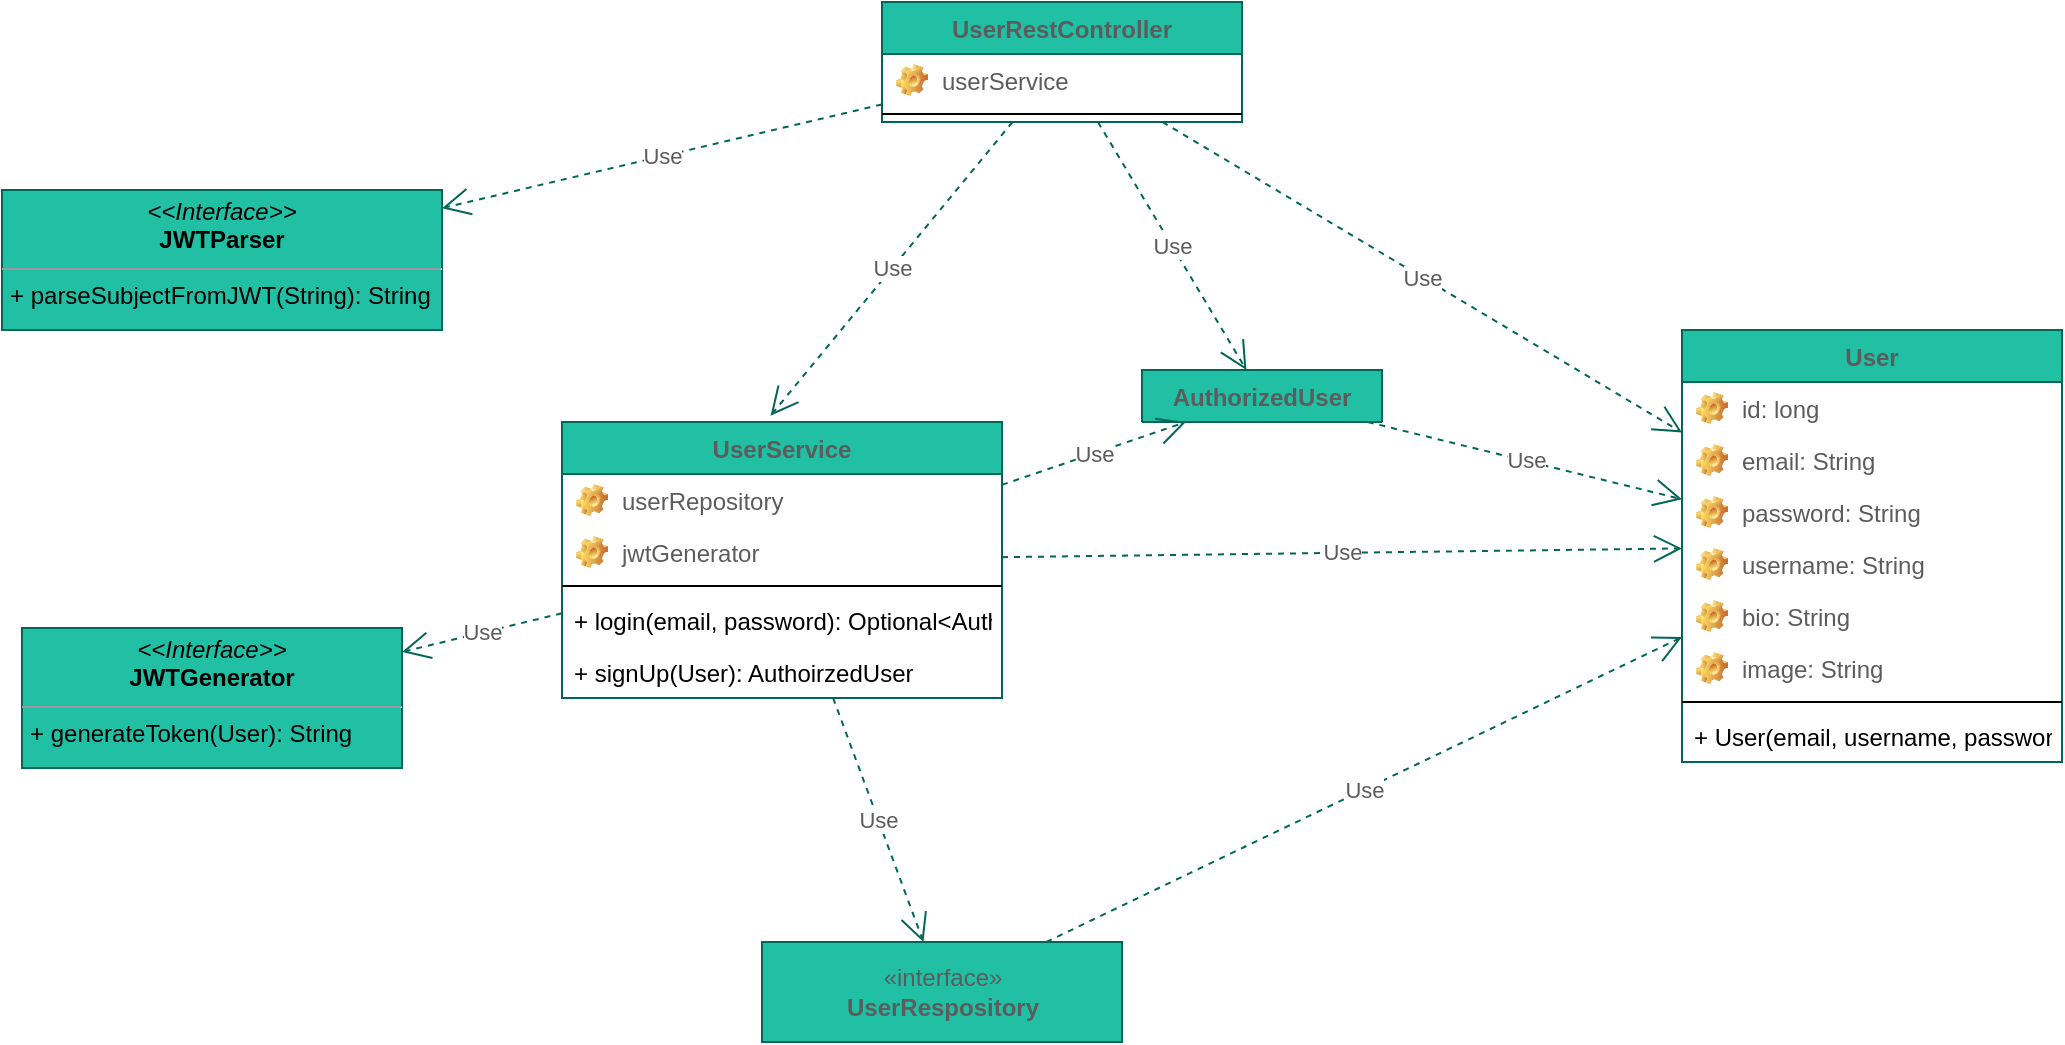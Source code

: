 <mxfile version="14.5.1" type="device" pages="3"><diagram id="SA8dh1TOzllxCqaTYeV_" name="User"><mxGraphModel dx="2066" dy="1212" grid="1" gridSize="10" guides="1" tooltips="1" connect="1" arrows="1" fold="1" page="1" pageScale="1" pageWidth="1169" pageHeight="827" math="0" shadow="0"><root><mxCell id="0"/><mxCell id="1" parent="0"/><mxCell id="RSjUL8bLjg-X62axZpnd-1" value="User" style="swimlane;fontStyle=1;align=center;verticalAlign=top;childLayout=stackLayout;horizontal=1;startSize=26;horizontalStack=0;resizeParent=1;resizeParentMax=0;resizeLast=0;collapsible=1;marginBottom=0;rounded=0;sketch=0;strokeColor=#006658;fillColor=#21C0A5;fontColor=#5C5C5C;" parent="1" vertex="1"><mxGeometry x="910" y="374" width="190" height="216" as="geometry"><mxRectangle x="85" y="520" width="60" height="26" as="alternateBounds"/></mxGeometry></mxCell><mxCell id="RSjUL8bLjg-X62axZpnd-9" value="id: long" style="label;fontStyle=0;strokeColor=none;fillColor=none;align=left;verticalAlign=top;overflow=hidden;spacingLeft=28;spacingRight=4;rotatable=0;points=[[0,0.5],[1,0.5]];portConstraint=eastwest;imageWidth=16;imageHeight=16;image=img/clipart/Gear_128x128.png;rounded=0;sketch=0;fontColor=#5C5C5C;" parent="RSjUL8bLjg-X62axZpnd-1" vertex="1"><mxGeometry y="26" width="190" height="26" as="geometry"/></mxCell><mxCell id="RSjUL8bLjg-X62axZpnd-11" value="email: String" style="label;fontStyle=0;strokeColor=none;fillColor=none;align=left;verticalAlign=top;overflow=hidden;spacingLeft=28;spacingRight=4;rotatable=0;points=[[0,0.5],[1,0.5]];portConstraint=eastwest;imageWidth=16;imageHeight=16;image=img/clipart/Gear_128x128.png;rounded=0;sketch=0;fontColor=#5C5C5C;" parent="RSjUL8bLjg-X62axZpnd-1" vertex="1"><mxGeometry y="52" width="190" height="26" as="geometry"/></mxCell><mxCell id="RSjUL8bLjg-X62axZpnd-16" value="password: String" style="label;fontStyle=0;strokeColor=none;fillColor=none;align=left;verticalAlign=top;overflow=hidden;spacingLeft=28;spacingRight=4;rotatable=0;points=[[0,0.5],[1,0.5]];portConstraint=eastwest;imageWidth=16;imageHeight=16;image=img/clipart/Gear_128x128.png;rounded=0;sketch=0;fontColor=#5C5C5C;" parent="RSjUL8bLjg-X62axZpnd-1" vertex="1"><mxGeometry y="78" width="190" height="26" as="geometry"/></mxCell><mxCell id="RSjUL8bLjg-X62axZpnd-15" value="username: String" style="label;fontStyle=0;strokeColor=none;fillColor=none;align=left;verticalAlign=top;overflow=hidden;spacingLeft=28;spacingRight=4;rotatable=0;points=[[0,0.5],[1,0.5]];portConstraint=eastwest;imageWidth=16;imageHeight=16;image=img/clipart/Gear_128x128.png;rounded=0;sketch=0;fontColor=#5C5C5C;" parent="RSjUL8bLjg-X62axZpnd-1" vertex="1"><mxGeometry y="104" width="190" height="26" as="geometry"/></mxCell><mxCell id="RSjUL8bLjg-X62axZpnd-14" value="bio: String" style="label;fontStyle=0;strokeColor=none;fillColor=none;align=left;verticalAlign=top;overflow=hidden;spacingLeft=28;spacingRight=4;rotatable=0;points=[[0,0.5],[1,0.5]];portConstraint=eastwest;imageWidth=16;imageHeight=16;image=img/clipart/Gear_128x128.png;rounded=0;sketch=0;fontColor=#5C5C5C;" parent="RSjUL8bLjg-X62axZpnd-1" vertex="1"><mxGeometry y="130" width="190" height="26" as="geometry"/></mxCell><mxCell id="RSjUL8bLjg-X62axZpnd-13" value="image: String" style="label;fontStyle=0;strokeColor=none;fillColor=none;align=left;verticalAlign=top;overflow=hidden;spacingLeft=28;spacingRight=4;rotatable=0;points=[[0,0.5],[1,0.5]];portConstraint=eastwest;imageWidth=16;imageHeight=16;image=img/clipart/Gear_128x128.png;rounded=0;sketch=0;fontColor=#5C5C5C;" parent="RSjUL8bLjg-X62axZpnd-1" vertex="1"><mxGeometry y="156" width="190" height="26" as="geometry"/></mxCell><mxCell id="RSjUL8bLjg-X62axZpnd-3" value="" style="line;strokeWidth=1;fillColor=none;align=left;verticalAlign=middle;spacingTop=-1;spacingLeft=3;spacingRight=3;rotatable=0;labelPosition=right;points=[];portConstraint=eastwest;" parent="RSjUL8bLjg-X62axZpnd-1" vertex="1"><mxGeometry y="182" width="190" height="8" as="geometry"/></mxCell><mxCell id="RSjUL8bLjg-X62axZpnd-4" value="+ User(email, username, password): " style="text;strokeColor=none;fillColor=none;align=left;verticalAlign=top;spacingLeft=4;spacingRight=4;overflow=hidden;rotatable=0;points=[[0,0.5],[1,0.5]];portConstraint=eastwest;" parent="RSjUL8bLjg-X62axZpnd-1" vertex="1"><mxGeometry y="190" width="190" height="26" as="geometry"/></mxCell><mxCell id="RSjUL8bLjg-X62axZpnd-5" value="UserService" style="swimlane;fontStyle=1;align=center;verticalAlign=top;childLayout=stackLayout;horizontal=1;startSize=26;horizontalStack=0;resizeParent=1;resizeParentMax=0;resizeLast=0;collapsible=1;marginBottom=0;rounded=0;sketch=0;strokeColor=#006658;fillColor=#21C0A5;fontColor=#5C5C5C;" parent="1" vertex="1"><mxGeometry x="350" y="420" width="220" height="138" as="geometry"/></mxCell><mxCell id="RSjUL8bLjg-X62axZpnd-18" value="userRepository" style="label;fontStyle=0;strokeColor=none;fillColor=none;align=left;verticalAlign=top;overflow=hidden;spacingLeft=28;spacingRight=4;rotatable=0;points=[[0,0.5],[1,0.5]];portConstraint=eastwest;imageWidth=16;imageHeight=16;image=img/clipart/Gear_128x128.png;rounded=0;sketch=0;fontColor=#5C5C5C;" parent="RSjUL8bLjg-X62axZpnd-5" vertex="1"><mxGeometry y="26" width="220" height="26" as="geometry"/></mxCell><mxCell id="RSjUL8bLjg-X62axZpnd-19" value="jwtGenerator" style="label;fontStyle=0;strokeColor=none;fillColor=none;align=left;verticalAlign=top;overflow=hidden;spacingLeft=28;spacingRight=4;rotatable=0;points=[[0,0.5],[1,0.5]];portConstraint=eastwest;imageWidth=16;imageHeight=16;image=img/clipart/Gear_128x128.png;rounded=0;sketch=0;fontColor=#5C5C5C;" parent="RSjUL8bLjg-X62axZpnd-5" vertex="1"><mxGeometry y="52" width="220" height="26" as="geometry"/></mxCell><mxCell id="RSjUL8bLjg-X62axZpnd-7" value="" style="line;strokeWidth=1;fillColor=none;align=left;verticalAlign=middle;spacingTop=-1;spacingLeft=3;spacingRight=3;rotatable=0;labelPosition=right;points=[];portConstraint=eastwest;" parent="RSjUL8bLjg-X62axZpnd-5" vertex="1"><mxGeometry y="78" width="220" height="8" as="geometry"/></mxCell><mxCell id="RSjUL8bLjg-X62axZpnd-8" value="+ login(email, password): Optional&lt;AuthoirzedUser&gt;" style="text;strokeColor=none;fillColor=none;align=left;verticalAlign=top;spacingLeft=4;spacingRight=4;overflow=hidden;rotatable=0;points=[[0,0.5],[1,0.5]];portConstraint=eastwest;" parent="RSjUL8bLjg-X62axZpnd-5" vertex="1"><mxGeometry y="86" width="220" height="26" as="geometry"/></mxCell><mxCell id="RSjUL8bLjg-X62axZpnd-31" value="+ signUp(User): AuthoirzedUser" style="text;strokeColor=none;fillColor=none;align=left;verticalAlign=top;spacingLeft=4;spacingRight=4;overflow=hidden;rotatable=0;points=[[0,0.5],[1,0.5]];portConstraint=eastwest;" parent="RSjUL8bLjg-X62axZpnd-5" vertex="1"><mxGeometry y="112" width="220" height="26" as="geometry"/></mxCell><mxCell id="RSjUL8bLjg-X62axZpnd-20" value="AuthorizedUser" style="swimlane;fontStyle=1;align=center;verticalAlign=top;childLayout=stackLayout;horizontal=1;startSize=26;horizontalStack=0;resizeParent=1;resizeParentMax=0;resizeLast=0;collapsible=1;marginBottom=0;rounded=0;sketch=0;strokeColor=#006658;fillColor=#21C0A5;fontColor=#5C5C5C;" parent="1" vertex="1" collapsed="1"><mxGeometry x="640" y="394" width="120" height="26" as="geometry"><mxRectangle x="930" y="200" width="150" height="190" as="alternateBounds"/></mxGeometry></mxCell><mxCell id="RSjUL8bLjg-X62axZpnd-22" value="email: String" style="label;fontStyle=0;strokeColor=none;fillColor=none;align=left;verticalAlign=top;overflow=hidden;spacingLeft=28;spacingRight=4;rotatable=0;points=[[0,0.5],[1,0.5]];portConstraint=eastwest;imageWidth=16;imageHeight=16;image=img/clipart/Gear_128x128.png;rounded=0;sketch=0;fontColor=#5C5C5C;" parent="RSjUL8bLjg-X62axZpnd-20" vertex="1"><mxGeometry y="26" width="120" height="26" as="geometry"/></mxCell><mxCell id="RSjUL8bLjg-X62axZpnd-24" value="username: String" style="label;fontStyle=0;strokeColor=none;fillColor=none;align=left;verticalAlign=top;overflow=hidden;spacingLeft=28;spacingRight=4;rotatable=0;points=[[0,0.5],[1,0.5]];portConstraint=eastwest;imageWidth=16;imageHeight=16;image=img/clipart/Gear_128x128.png;rounded=0;sketch=0;fontColor=#5C5C5C;" parent="RSjUL8bLjg-X62axZpnd-20" vertex="1"><mxGeometry y="52" width="120" height="26" as="geometry"/></mxCell><mxCell id="RSjUL8bLjg-X62axZpnd-25" value="bio: String" style="label;fontStyle=0;strokeColor=none;fillColor=none;align=left;verticalAlign=top;overflow=hidden;spacingLeft=28;spacingRight=4;rotatable=0;points=[[0,0.5],[1,0.5]];portConstraint=eastwest;imageWidth=16;imageHeight=16;image=img/clipart/Gear_128x128.png;rounded=0;sketch=0;fontColor=#5C5C5C;" parent="RSjUL8bLjg-X62axZpnd-20" vertex="1"><mxGeometry y="78" width="120" height="26" as="geometry"/></mxCell><mxCell id="RSjUL8bLjg-X62axZpnd-29" value="image: String" style="label;fontStyle=0;strokeColor=none;fillColor=none;align=left;verticalAlign=top;overflow=hidden;spacingLeft=28;spacingRight=4;rotatable=0;points=[[0,0.5],[1,0.5]];portConstraint=eastwest;imageWidth=16;imageHeight=16;image=img/clipart/Gear_128x128.png;rounded=0;sketch=0;fontColor=#5C5C5C;" parent="RSjUL8bLjg-X62axZpnd-20" vertex="1"><mxGeometry y="104" width="120" height="26" as="geometry"/></mxCell><mxCell id="RSjUL8bLjg-X62axZpnd-26" value="token: String" style="label;fontStyle=0;strokeColor=none;fillColor=none;align=left;verticalAlign=top;overflow=hidden;spacingLeft=28;spacingRight=4;rotatable=0;points=[[0,0.5],[1,0.5]];portConstraint=eastwest;imageWidth=16;imageHeight=16;image=img/clipart/Gear_128x128.png;rounded=0;sketch=0;fontColor=#5C5C5C;" parent="RSjUL8bLjg-X62axZpnd-20" vertex="1"><mxGeometry y="130" width="120" height="26" as="geometry"/></mxCell><mxCell id="RSjUL8bLjg-X62axZpnd-27" value="" style="line;strokeWidth=1;fillColor=none;align=left;verticalAlign=middle;spacingTop=-1;spacingLeft=3;spacingRight=3;rotatable=0;labelPosition=right;points=[];portConstraint=eastwest;" parent="RSjUL8bLjg-X62axZpnd-20" vertex="1"><mxGeometry y="156" width="120" height="8" as="geometry"/></mxCell><mxCell id="RSjUL8bLjg-X62axZpnd-28" value="+ fromUser(user, token): AuthorizedUser" style="text;strokeColor=none;fillColor=none;align=left;verticalAlign=top;spacingLeft=4;spacingRight=4;overflow=hidden;rotatable=0;points=[[0,0.5],[1,0.5]];portConstraint=eastwest;" parent="RSjUL8bLjg-X62axZpnd-20" vertex="1"><mxGeometry y="164" width="120" height="26" as="geometry"/></mxCell><mxCell id="RSjUL8bLjg-X62axZpnd-32" value="&lt;p style=&quot;margin: 0px ; margin-top: 4px ; text-align: center&quot;&gt;&lt;i&gt;&amp;lt;&amp;lt;Interface&amp;gt;&amp;gt;&lt;/i&gt;&lt;br&gt;&lt;b&gt;JWTGenerator&lt;/b&gt;&lt;/p&gt;&lt;hr size=&quot;1&quot;&gt;&lt;p style=&quot;margin: 0px ; margin-left: 4px&quot;&gt;&lt;span&gt;+ generateToken(User): String&lt;/span&gt;&lt;/p&gt;" style="verticalAlign=top;align=left;overflow=fill;fontSize=12;fontFamily=Helvetica;html=1;rounded=0;sketch=0;strokeColor=#006658;fillColor=#21C0A5;" parent="1" vertex="1"><mxGeometry x="80" y="523" width="190" height="70" as="geometry"/></mxCell><mxCell id="RSjUL8bLjg-X62axZpnd-34" value="&lt;p style=&quot;margin: 0px ; margin-top: 4px ; text-align: center&quot;&gt;&lt;i&gt;&amp;lt;&amp;lt;Interface&amp;gt;&amp;gt;&lt;/i&gt;&lt;br&gt;&lt;b&gt;JWTParser&lt;/b&gt;&lt;/p&gt;&lt;hr size=&quot;1&quot;&gt;&lt;p style=&quot;margin: 0px ; margin-left: 4px&quot;&gt;&lt;span&gt;+ parseSubjectFromJWT(String): String&lt;/span&gt;&lt;/p&gt;" style="verticalAlign=top;align=left;overflow=fill;fontSize=12;fontFamily=Helvetica;html=1;rounded=0;sketch=0;strokeColor=#006658;fillColor=#21C0A5;" parent="1" vertex="1"><mxGeometry x="70" y="304" width="220" height="70" as="geometry"/></mxCell><mxCell id="RSjUL8bLjg-X62axZpnd-41" value="Use" style="endArrow=open;endSize=12;dashed=1;html=1;strokeColor=#006658;fillColor=#21C0A5;fontColor=#5C5C5C;" parent="1" source="RSjUL8bLjg-X62axZpnd-20" target="RSjUL8bLjg-X62axZpnd-1" edge="1"><mxGeometry width="160" relative="1" as="geometry"><mxPoint x="90" y="400" as="sourcePoint"/><mxPoint x="250" y="400" as="targetPoint"/></mxGeometry></mxCell><mxCell id="RSjUL8bLjg-X62axZpnd-42" value="Use" style="endArrow=open;endSize=12;dashed=1;html=1;strokeColor=#006658;fillColor=#21C0A5;fontColor=#5C5C5C;" parent="1" source="RSjUL8bLjg-X62axZpnd-5" target="RSjUL8bLjg-X62axZpnd-1" edge="1"><mxGeometry width="160" relative="1" as="geometry"><mxPoint x="175" y="310" as="sourcePoint"/><mxPoint x="175" y="530" as="targetPoint"/></mxGeometry></mxCell><mxCell id="RSjUL8bLjg-X62axZpnd-43" value="Use" style="endArrow=open;endSize=12;dashed=1;html=1;strokeColor=#006658;fillColor=#21C0A5;fontColor=#5C5C5C;" parent="1" source="RSjUL8bLjg-X62axZpnd-5" target="RSjUL8bLjg-X62axZpnd-20" edge="1"><mxGeometry width="160" relative="1" as="geometry"><mxPoint x="402.892" y="484" as="sourcePoint"/><mxPoint x="275" y="570.424" as="targetPoint"/></mxGeometry></mxCell><mxCell id="RSjUL8bLjg-X62axZpnd-44" value="Use" style="endArrow=open;endSize=12;dashed=1;html=1;strokeColor=#006658;fillColor=#21C0A5;fontColor=#5C5C5C;" parent="1" source="RSjUL8bLjg-X62axZpnd-5" target="RSjUL8bLjg-X62axZpnd-32" edge="1"><mxGeometry width="160" relative="1" as="geometry"><mxPoint x="391.15" y="346" as="sourcePoint"/><mxPoint x="665.122" y="240" as="targetPoint"/></mxGeometry></mxCell><mxCell id="RSjUL8bLjg-X62axZpnd-59" value="UserRestController" style="swimlane;fontStyle=1;align=center;verticalAlign=top;childLayout=stackLayout;horizontal=1;startSize=26;horizontalStack=0;resizeParent=1;resizeParentMax=0;resizeLast=0;collapsible=1;marginBottom=0;rounded=0;sketch=0;strokeColor=#006658;fillColor=#21C0A5;fontColor=#5C5C5C;" parent="1" vertex="1"><mxGeometry x="510" y="210" width="180" height="60" as="geometry"/></mxCell><mxCell id="RSjUL8bLjg-X62axZpnd-60" value="userService" style="label;fontStyle=0;strokeColor=none;fillColor=none;align=left;verticalAlign=top;overflow=hidden;spacingLeft=28;spacingRight=4;rotatable=0;points=[[0,0.5],[1,0.5]];portConstraint=eastwest;imageWidth=16;imageHeight=16;image=img/clipart/Gear_128x128.png;rounded=0;sketch=0;fontColor=#5C5C5C;" parent="RSjUL8bLjg-X62axZpnd-59" vertex="1"><mxGeometry y="26" width="180" height="26" as="geometry"/></mxCell><mxCell id="RSjUL8bLjg-X62axZpnd-62" value="" style="line;strokeWidth=1;fillColor=none;align=left;verticalAlign=middle;spacingTop=-1;spacingLeft=3;spacingRight=3;rotatable=0;labelPosition=right;points=[];portConstraint=eastwest;" parent="RSjUL8bLjg-X62axZpnd-59" vertex="1"><mxGeometry y="52" width="180" height="8" as="geometry"/></mxCell><mxCell id="RSjUL8bLjg-X62axZpnd-66" value="Use" style="endArrow=open;endSize=12;dashed=1;html=1;strokeColor=#006658;fillColor=#21C0A5;fontColor=#5C5C5C;entryX=0.474;entryY=-0.023;entryDx=0;entryDy=0;entryPerimeter=0;" parent="1" source="RSjUL8bLjg-X62axZpnd-59" target="RSjUL8bLjg-X62axZpnd-5" edge="1"><mxGeometry width="160" relative="1" as="geometry"><mxPoint x="960" y="440.307" as="sourcePoint"/><mxPoint x="540" y="404.002" as="targetPoint"/></mxGeometry></mxCell><mxCell id="RSjUL8bLjg-X62axZpnd-67" value="Use" style="endArrow=open;endSize=12;dashed=1;html=1;strokeColor=#006658;fillColor=#21C0A5;fontColor=#5C5C5C;" parent="1" source="RSjUL8bLjg-X62axZpnd-59" target="RSjUL8bLjg-X62axZpnd-20" edge="1"><mxGeometry width="160" relative="1" as="geometry"><mxPoint x="546.539" y="284" as="sourcePoint"/><mxPoint x="754.28" y="660.826" as="targetPoint"/></mxGeometry></mxCell><mxCell id="RSjUL8bLjg-X62axZpnd-68" value="Use" style="endArrow=open;endSize=12;dashed=1;html=1;strokeColor=#006658;fillColor=#21C0A5;fontColor=#5C5C5C;" parent="1" source="RSjUL8bLjg-X62axZpnd-59" target="RSjUL8bLjg-X62axZpnd-1" edge="1"><mxGeometry width="160" relative="1" as="geometry"><mxPoint x="546.539" y="284" as="sourcePoint"/><mxPoint x="754.28" y="660.826" as="targetPoint"/></mxGeometry></mxCell><mxCell id="RSjUL8bLjg-X62axZpnd-69" value="Use" style="endArrow=open;endSize=12;dashed=1;html=1;strokeColor=#006658;fillColor=#21C0A5;fontColor=#5C5C5C;" parent="1" source="RSjUL8bLjg-X62axZpnd-59" target="RSjUL8bLjg-X62axZpnd-34" edge="1"><mxGeometry width="160" relative="1" as="geometry"><mxPoint x="523.79" y="284" as="sourcePoint"/><mxPoint x="487.357" y="460" as="targetPoint"/></mxGeometry></mxCell><mxCell id="wD3x_ldZ2HoNVwkQkiZU-1" value="«interface»&lt;br&gt;&lt;b&gt;UserRespository&lt;/b&gt;" style="html=1;rounded=0;sketch=0;strokeColor=#006658;fillColor=#21C0A5;fontColor=#5C5C5C;" vertex="1" parent="1"><mxGeometry x="450" y="680" width="180" height="50" as="geometry"/></mxCell><mxCell id="wD3x_ldZ2HoNVwkQkiZU-2" value="Use" style="endArrow=open;endSize=12;dashed=1;html=1;strokeColor=#006658;fillColor=#21C0A5;fontColor=#5C5C5C;" edge="1" parent="1" source="RSjUL8bLjg-X62axZpnd-5" target="wD3x_ldZ2HoNVwkQkiZU-1"><mxGeometry width="160" relative="1" as="geometry"><mxPoint x="585.277" y="280" as="sourcePoint"/><mxPoint x="464.28" y="426.826" as="targetPoint"/></mxGeometry></mxCell><mxCell id="wD3x_ldZ2HoNVwkQkiZU-3" value="Use" style="endArrow=open;endSize=12;dashed=1;html=1;strokeColor=#006658;fillColor=#21C0A5;fontColor=#5C5C5C;" edge="1" parent="1" source="wD3x_ldZ2HoNVwkQkiZU-1" target="RSjUL8bLjg-X62axZpnd-1"><mxGeometry width="160" relative="1" as="geometry"><mxPoint x="495.556" y="568" as="sourcePoint"/><mxPoint x="540.741" y="690" as="targetPoint"/></mxGeometry></mxCell></root></mxGraphModel></diagram><diagram id="-MJsVbSKPCdRUZuyjXYy" name="Jwt"><mxGraphModel dx="2066" dy="1212" grid="1" gridSize="10" guides="1" tooltips="1" connect="1" arrows="1" fold="1" page="1" pageScale="1" pageWidth="1169" pageHeight="827" math="0" shadow="0"><root><mxCell id="wcpHKWJb3BhSdSXgoOvh-0"/><mxCell id="wcpHKWJb3BhSdSXgoOvh-1" parent="wcpHKWJb3BhSdSXgoOvh-0"/><mxCell id="7KsnU_j9PvpSto--6cMI-0" value="HS256JWTService&#10;" style="swimlane;fontStyle=1;align=center;verticalAlign=top;childLayout=stackLayout;horizontal=1;startSize=26;horizontalStack=0;resizeParent=1;resizeParentMax=0;resizeLast=0;collapsible=1;marginBottom=0;rounded=0;sketch=0;strokeColor=#006658;fillColor=#21C0A5;fontColor=#5C5C5C;" parent="wcpHKWJb3BhSdSXgoOvh-1" vertex="1"><mxGeometry x="737.5" y="460" width="220" height="112" as="geometry"/></mxCell><mxCell id="7KsnU_j9PvpSto--6cMI-1" value="secret" style="label;fontStyle=0;strokeColor=none;fillColor=none;align=left;verticalAlign=top;overflow=hidden;spacingLeft=28;spacingRight=4;rotatable=0;points=[[0,0.5],[1,0.5]];portConstraint=eastwest;imageWidth=16;imageHeight=16;image=img/clipart/Gear_128x128.png;rounded=0;sketch=0;fontColor=#5C5C5C;" parent="7KsnU_j9PvpSto--6cMI-0" vertex="1"><mxGeometry y="26" width="220" height="26" as="geometry"/></mxCell><mxCell id="7KsnU_j9PvpSto--6cMI-8" value="durationSeconds" style="label;fontStyle=0;strokeColor=none;fillColor=none;align=left;verticalAlign=top;overflow=hidden;spacingLeft=28;spacingRight=4;rotatable=0;points=[[0,0.5],[1,0.5]];portConstraint=eastwest;imageWidth=16;imageHeight=16;image=img/clipart/Gear_128x128.png;rounded=0;sketch=0;fontColor=#5C5C5C;" parent="7KsnU_j9PvpSto--6cMI-0" vertex="1"><mxGeometry y="52" width="220" height="26" as="geometry"/></mxCell><mxCell id="7KsnU_j9PvpSto--6cMI-2" value="objectMapper" style="label;fontStyle=0;strokeColor=none;fillColor=none;align=left;verticalAlign=top;overflow=hidden;spacingLeft=28;spacingRight=4;rotatable=0;points=[[0,0.5],[1,0.5]];portConstraint=eastwest;imageWidth=16;imageHeight=16;image=img/clipart/Gear_128x128.png;rounded=0;sketch=0;fontColor=#5C5C5C;" parent="7KsnU_j9PvpSto--6cMI-0" vertex="1"><mxGeometry y="78" width="220" height="26" as="geometry"/></mxCell><mxCell id="7KsnU_j9PvpSto--6cMI-3" value="" style="line;strokeWidth=1;fillColor=none;align=left;verticalAlign=middle;spacingTop=-1;spacingLeft=3;spacingRight=3;rotatable=0;labelPosition=right;points=[];portConstraint=eastwest;" parent="7KsnU_j9PvpSto--6cMI-0" vertex="1"><mxGeometry y="104" width="220" height="8" as="geometry"/></mxCell><mxCell id="7KsnU_j9PvpSto--6cMI-6" value="&lt;p style=&quot;margin: 0px ; margin-top: 4px ; text-align: center&quot;&gt;&lt;i&gt;&amp;lt;&amp;lt;Interface&amp;gt;&amp;gt;&lt;/i&gt;&lt;br&gt;&lt;b&gt;JWTGenerator&lt;/b&gt;&lt;/p&gt;&lt;hr size=&quot;1&quot;&gt;&lt;p style=&quot;margin: 0px ; margin-left: 4px&quot;&gt;&lt;span&gt;+ generateToken(User): String&lt;/span&gt;&lt;/p&gt;" style="verticalAlign=top;align=left;overflow=fill;fontSize=12;fontFamily=Helvetica;html=1;rounded=0;sketch=0;strokeColor=#006658;fillColor=#21C0A5;" parent="wcpHKWJb3BhSdSXgoOvh-1" vertex="1"><mxGeometry x="927.5" y="260" width="190" height="70" as="geometry"/></mxCell><mxCell id="7KsnU_j9PvpSto--6cMI-7" value="&lt;p style=&quot;margin: 0px ; margin-top: 4px ; text-align: center&quot;&gt;&lt;i&gt;&amp;lt;&amp;lt;Interface&amp;gt;&amp;gt;&lt;/i&gt;&lt;br&gt;&lt;b&gt;JWTParser&lt;/b&gt;&lt;/p&gt;&lt;hr size=&quot;1&quot;&gt;&lt;p style=&quot;margin: 0px ; margin-left: 4px&quot;&gt;&lt;span&gt;+ parseSubjectFromJWT(String): String&lt;/span&gt;&lt;/p&gt;" style="verticalAlign=top;align=left;overflow=fill;fontSize=12;fontFamily=Helvetica;html=1;rounded=0;sketch=0;strokeColor=#006658;fillColor=#21C0A5;" parent="wcpHKWJb3BhSdSXgoOvh-1" vertex="1"><mxGeometry x="547.5" y="260" width="220" height="70" as="geometry"/></mxCell><mxCell id="7KsnU_j9PvpSto--6cMI-9" value="" style="endArrow=block;dashed=1;endFill=0;endSize=12;html=1;" parent="wcpHKWJb3BhSdSXgoOvh-1" source="7KsnU_j9PvpSto--6cMI-0" target="7KsnU_j9PvpSto--6cMI-7" edge="1"><mxGeometry width="160" relative="1" as="geometry"><mxPoint x="510" y="117" as="sourcePoint"/><mxPoint x="670" y="117" as="targetPoint"/></mxGeometry></mxCell><mxCell id="7KsnU_j9PvpSto--6cMI-10" value="" style="endArrow=block;dashed=1;endFill=0;endSize=12;html=1;" parent="wcpHKWJb3BhSdSXgoOvh-1" source="7KsnU_j9PvpSto--6cMI-0" target="7KsnU_j9PvpSto--6cMI-6" edge="1"><mxGeometry width="160" relative="1" as="geometry"><mxPoint x="675.463" y="217" as="sourcePoint"/><mxPoint x="569.01" y="21" as="targetPoint"/></mxGeometry></mxCell><mxCell id="7KsnU_j9PvpSto--6cMI-11" value="JWTAuthenticartionFilter" style="swimlane;fontStyle=1;align=center;verticalAlign=top;childLayout=stackLayout;horizontal=1;startSize=26;horizontalStack=0;resizeParent=1;resizeParentMax=0;resizeLast=0;collapsible=1;marginBottom=0;rounded=0;sketch=0;strokeColor=#006658;fillColor=#21C0A5;fontColor=#5C5C5C;" parent="wcpHKWJb3BhSdSXgoOvh-1" vertex="1"><mxGeometry x="97.5" y="120" width="200" height="112" as="geometry"/></mxCell><mxCell id="7KsnU_j9PvpSto--6cMI-13" value="durationSeconds" style="label;fontStyle=0;strokeColor=none;fillColor=none;align=left;verticalAlign=top;overflow=hidden;spacingLeft=28;spacingRight=4;rotatable=0;points=[[0,0.5],[1,0.5]];portConstraint=eastwest;imageWidth=16;imageHeight=16;image=img/clipart/Gear_128x128.png;rounded=0;sketch=0;fontColor=#5C5C5C;" parent="7KsnU_j9PvpSto--6cMI-11" vertex="1"><mxGeometry y="26" width="200" height="26" as="geometry"/></mxCell><mxCell id="7KsnU_j9PvpSto--6cMI-14" value="objectMapper" style="label;fontStyle=0;strokeColor=none;fillColor=none;align=left;verticalAlign=top;overflow=hidden;spacingLeft=28;spacingRight=4;rotatable=0;points=[[0,0.5],[1,0.5]];portConstraint=eastwest;imageWidth=16;imageHeight=16;image=img/clipart/Gear_128x128.png;rounded=0;sketch=0;fontColor=#5C5C5C;" parent="7KsnU_j9PvpSto--6cMI-11" vertex="1"><mxGeometry y="52" width="200" height="26" as="geometry"/></mxCell><mxCell id="7KsnU_j9PvpSto--6cMI-15" value="" style="line;strokeWidth=1;fillColor=none;align=left;verticalAlign=middle;spacingTop=-1;spacingLeft=3;spacingRight=3;rotatable=0;labelPosition=right;points=[];portConstraint=eastwest;" parent="7KsnU_j9PvpSto--6cMI-11" vertex="1"><mxGeometry y="78" width="200" height="8" as="geometry"/></mxCell><mxCell id="7KsnU_j9PvpSto--6cMI-20" value="+ doFilterInternal()" style="text;strokeColor=none;fillColor=none;align=left;verticalAlign=top;spacingLeft=4;spacingRight=4;overflow=hidden;rotatable=0;points=[[0,0.5],[1,0.5]];portConstraint=eastwest;" parent="7KsnU_j9PvpSto--6cMI-11" vertex="1"><mxGeometry y="86" width="200" height="26" as="geometry"/></mxCell><mxCell id="7KsnU_j9PvpSto--6cMI-16" value="JWTAuthenticationToken" style="swimlane;fontStyle=1;align=center;verticalAlign=top;childLayout=stackLayout;horizontal=1;startSize=26;horizontalStack=0;resizeParent=1;resizeParentMax=0;resizeLast=0;collapsible=1;marginBottom=0;rounded=0;sketch=0;strokeColor=#006658;fillColor=#21C0A5;fontColor=#5C5C5C;" parent="wcpHKWJb3BhSdSXgoOvh-1" vertex="1"><mxGeometry x="90" y="364" width="215" height="60" as="geometry"/></mxCell><mxCell id="7KsnU_j9PvpSto--6cMI-18" value="userId" style="label;fontStyle=0;strokeColor=none;fillColor=none;align=left;verticalAlign=top;overflow=hidden;spacingLeft=28;spacingRight=4;rotatable=0;points=[[0,0.5],[1,0.5]];portConstraint=eastwest;imageWidth=16;imageHeight=16;image=img/clipart/Gear_128x128.png;rounded=0;sketch=0;fontColor=#5C5C5C;" parent="7KsnU_j9PvpSto--6cMI-16" vertex="1"><mxGeometry y="26" width="215" height="26" as="geometry"/></mxCell><mxCell id="7KsnU_j9PvpSto--6cMI-19" value="" style="line;strokeWidth=1;fillColor=none;align=left;verticalAlign=middle;spacingTop=-1;spacingLeft=3;spacingRight=3;rotatable=0;labelPosition=right;points=[];portConstraint=eastwest;" parent="7KsnU_j9PvpSto--6cMI-16" vertex="1"><mxGeometry y="52" width="215" height="8" as="geometry"/></mxCell><mxCell id="7KsnU_j9PvpSto--6cMI-21" value="Use" style="endArrow=open;endSize=12;dashed=1;html=1;" parent="wcpHKWJb3BhSdSXgoOvh-1" source="7KsnU_j9PvpSto--6cMI-11" target="7KsnU_j9PvpSto--6cMI-16" edge="1"><mxGeometry width="160" relative="1" as="geometry"><mxPoint x="420" y="301" as="sourcePoint"/><mxPoint x="580" y="301" as="targetPoint"/></mxGeometry></mxCell><mxCell id="7KsnU_j9PvpSto--6cMI-23" value="Use" style="endArrow=open;endSize=12;dashed=1;html=1;" parent="wcpHKWJb3BhSdSXgoOvh-1" source="7KsnU_j9PvpSto--6cMI-11" target="7KsnU_j9PvpSto--6cMI-7" edge="1"><mxGeometry width="160" relative="1" as="geometry"><mxPoint x="150" y="329" as="sourcePoint"/><mxPoint x="150" y="391" as="targetPoint"/></mxGeometry></mxCell><mxCell id="ptZ-midqSDG8LK_eW6Eq-0" value="«interface»&lt;br&gt;&lt;b&gt;UserContextHolder&lt;/b&gt;" style="html=1;rounded=0;sketch=0;strokeColor=#006658;fillColor=#21C0A5;fontColor=#5C5C5C;" vertex="1" parent="wcpHKWJb3BhSdSXgoOvh-1"><mxGeometry x="365" y="350" width="145" height="50" as="geometry"/></mxCell><mxCell id="ptZ-midqSDG8LK_eW6Eq-1" value="JWTUserContextHolder" style="swimlane;fontStyle=1;align=center;verticalAlign=top;childLayout=stackLayout;horizontal=1;startSize=26;horizontalStack=0;resizeParent=1;resizeParentMax=0;resizeLast=0;collapsible=1;marginBottom=0;rounded=0;sketch=0;strokeColor=#006658;fillColor=#21C0A5;fontColor=#5C5C5C;" vertex="1" parent="wcpHKWJb3BhSdSXgoOvh-1"><mxGeometry x="331.25" y="480" width="212.5" height="60" as="geometry"/></mxCell><mxCell id="ptZ-midqSDG8LK_eW6Eq-3" value="" style="line;strokeWidth=1;fillColor=none;align=left;verticalAlign=middle;spacingTop=-1;spacingLeft=3;spacingRight=3;rotatable=0;labelPosition=right;points=[];portConstraint=eastwest;" vertex="1" parent="ptZ-midqSDG8LK_eW6Eq-1"><mxGeometry y="26" width="212.5" height="8" as="geometry"/></mxCell><mxCell id="ptZ-midqSDG8LK_eW6Eq-4" value="+ getCurrentUser(): Optional&lt;User&gt;" style="text;strokeColor=none;fillColor=none;align=left;verticalAlign=top;spacingLeft=4;spacingRight=4;overflow=hidden;rotatable=0;points=[[0,0.5],[1,0.5]];portConstraint=eastwest;" vertex="1" parent="ptZ-midqSDG8LK_eW6Eq-1"><mxGeometry y="34" width="212.5" height="26" as="geometry"/></mxCell><mxCell id="ptZ-midqSDG8LK_eW6Eq-5" value="" style="endArrow=block;dashed=1;endFill=0;endSize=12;html=1;" edge="1" parent="wcpHKWJb3BhSdSXgoOvh-1" source="ptZ-midqSDG8LK_eW6Eq-1" target="ptZ-midqSDG8LK_eW6Eq-0"><mxGeometry width="160" relative="1" as="geometry"><mxPoint x="695.0" y="531" as="sourcePoint"/><mxPoint x="613.4" y="447" as="targetPoint"/></mxGeometry></mxCell><mxCell id="ptZ-midqSDG8LK_eW6Eq-6" value="Use" style="endArrow=open;endSize=12;dashed=1;html=1;" edge="1" parent="wcpHKWJb3BhSdSXgoOvh-1" source="ptZ-midqSDG8LK_eW6Eq-1" target="7KsnU_j9PvpSto--6cMI-16"><mxGeometry width="160" relative="1" as="geometry"><mxPoint x="205" y="162" as="sourcePoint"/><mxPoint x="205" y="261" as="targetPoint"/></mxGeometry></mxCell><mxCell id="ptZ-midqSDG8LK_eW6Eq-7" value="Use" style="endArrow=open;endSize=12;dashed=1;html=1;" edge="1" parent="wcpHKWJb3BhSdSXgoOvh-1" source="ptZ-midqSDG8LK_eW6Eq-1" target="7KsnU_j9PvpSto--6cMI-7"><mxGeometry x="-0.077" y="-5" width="160" relative="1" as="geometry"><mxPoint x="430.023" y="467" as="sourcePoint"/><mxPoint x="243.356" y="321" as="targetPoint"/><Array as="points"/><mxPoint as="offset"/></mxGeometry></mxCell><mxCell id="Ba5vI8lb_cYrch3BDAsf-0" value="«interface»&lt;br&gt;&lt;b&gt;UserRespository&lt;/b&gt;" style="html=1;rounded=0;sketch=0;strokeColor=#006658;fillColor=#21C0A5;fontColor=#5C5C5C;" vertex="1" parent="wcpHKWJb3BhSdSXgoOvh-1"><mxGeometry x="347.5" y="650" width="180" height="50" as="geometry"/></mxCell><mxCell id="Ba5vI8lb_cYrch3BDAsf-1" value="Use" style="endArrow=open;endSize=12;dashed=1;html=1;" edge="1" parent="wcpHKWJb3BhSdSXgoOvh-1" source="ptZ-midqSDG8LK_eW6Eq-1" target="Ba5vI8lb_cYrch3BDAsf-0"><mxGeometry width="160" relative="1" as="geometry"><mxPoint x="406.13" y="500" as="sourcePoint"/><mxPoint x="233.87" y="321" as="targetPoint"/></mxGeometry></mxCell></root></mxGraphModel></diagram><diagram id="aChTNGBA2s909yp8e-jT" name="Profile"><mxGraphModel dx="2066" dy="1212" grid="1" gridSize="10" guides="1" tooltips="1" connect="1" arrows="1" fold="1" page="1" pageScale="1" pageWidth="1169" pageHeight="827" math="0" shadow="0"><root><mxCell id="PzA2hgOzpwGgQmhmXpD4-0"/><mxCell id="PzA2hgOzpwGgQmhmXpD4-1" parent="PzA2hgOzpwGgQmhmXpD4-0"/><mxCell id="xPt9zNV7RLXR6AHt9e7g-0" value="User" style="swimlane;fontStyle=1;align=center;verticalAlign=top;childLayout=stackLayout;horizontal=1;startSize=26;horizontalStack=0;resizeParent=1;resizeParentMax=0;resizeLast=0;collapsible=1;marginBottom=0;rounded=0;sketch=0;strokeColor=#006658;fillColor=#21C0A5;fontColor=#5C5C5C;" vertex="1" parent="PzA2hgOzpwGgQmhmXpD4-1"><mxGeometry x="600" y="334" width="190" height="242" as="geometry"><mxRectangle x="85" y="520" width="60" height="26" as="alternateBounds"/></mxGeometry></mxCell><mxCell id="xPt9zNV7RLXR6AHt9e7g-1" value="id: long" style="label;fontStyle=0;strokeColor=none;fillColor=none;align=left;verticalAlign=top;overflow=hidden;spacingLeft=28;spacingRight=4;rotatable=0;points=[[0,0.5],[1,0.5]];portConstraint=eastwest;imageWidth=16;imageHeight=16;image=img/clipart/Gear_128x128.png;rounded=0;sketch=0;fontColor=#5C5C5C;" vertex="1" parent="xPt9zNV7RLXR6AHt9e7g-0"><mxGeometry y="26" width="190" height="26" as="geometry"/></mxCell><mxCell id="xPt9zNV7RLXR6AHt9e7g-2" value="email: String" style="label;fontStyle=0;strokeColor=none;fillColor=none;align=left;verticalAlign=top;overflow=hidden;spacingLeft=28;spacingRight=4;rotatable=0;points=[[0,0.5],[1,0.5]];portConstraint=eastwest;imageWidth=16;imageHeight=16;image=img/clipart/Gear_128x128.png;rounded=0;sketch=0;fontColor=#5C5C5C;" vertex="1" parent="xPt9zNV7RLXR6AHt9e7g-0"><mxGeometry y="52" width="190" height="26" as="geometry"/></mxCell><mxCell id="xPt9zNV7RLXR6AHt9e7g-3" value="password: String" style="label;fontStyle=0;strokeColor=none;fillColor=none;align=left;verticalAlign=top;overflow=hidden;spacingLeft=28;spacingRight=4;rotatable=0;points=[[0,0.5],[1,0.5]];portConstraint=eastwest;imageWidth=16;imageHeight=16;image=img/clipart/Gear_128x128.png;rounded=0;sketch=0;fontColor=#5C5C5C;" vertex="1" parent="xPt9zNV7RLXR6AHt9e7g-0"><mxGeometry y="78" width="190" height="26" as="geometry"/></mxCell><mxCell id="xPt9zNV7RLXR6AHt9e7g-4" value="username: String" style="label;fontStyle=0;strokeColor=none;fillColor=none;align=left;verticalAlign=top;overflow=hidden;spacingLeft=28;spacingRight=4;rotatable=0;points=[[0,0.5],[1,0.5]];portConstraint=eastwest;imageWidth=16;imageHeight=16;image=img/clipart/Gear_128x128.png;rounded=0;sketch=0;fontColor=#5C5C5C;" vertex="1" parent="xPt9zNV7RLXR6AHt9e7g-0"><mxGeometry y="104" width="190" height="26" as="geometry"/></mxCell><mxCell id="xPt9zNV7RLXR6AHt9e7g-5" value="bio: String" style="label;fontStyle=0;strokeColor=none;fillColor=none;align=left;verticalAlign=top;overflow=hidden;spacingLeft=28;spacingRight=4;rotatable=0;points=[[0,0.5],[1,0.5]];portConstraint=eastwest;imageWidth=16;imageHeight=16;image=img/clipart/Gear_128x128.png;rounded=0;sketch=0;fontColor=#5C5C5C;" vertex="1" parent="xPt9zNV7RLXR6AHt9e7g-0"><mxGeometry y="130" width="190" height="26" as="geometry"/></mxCell><mxCell id="xPt9zNV7RLXR6AHt9e7g-6" value="image: String" style="label;fontStyle=0;strokeColor=none;fillColor=none;align=left;verticalAlign=top;overflow=hidden;spacingLeft=28;spacingRight=4;rotatable=0;points=[[0,0.5],[1,0.5]];portConstraint=eastwest;imageWidth=16;imageHeight=16;image=img/clipart/Gear_128x128.png;rounded=0;sketch=0;fontColor=#5C5C5C;" vertex="1" parent="xPt9zNV7RLXR6AHt9e7g-0"><mxGeometry y="156" width="190" height="26" as="geometry"/></mxCell><mxCell id="xPt9zNV7RLXR6AHt9e7g-7" value="" style="line;strokeWidth=1;fillColor=none;align=left;verticalAlign=middle;spacingTop=-1;spacingLeft=3;spacingRight=3;rotatable=0;labelPosition=right;points=[];portConstraint=eastwest;strokeColor=#006658;fontColor=#5C5C5C;" vertex="1" parent="xPt9zNV7RLXR6AHt9e7g-0"><mxGeometry y="182" width="190" height="8" as="geometry"/></mxCell><mxCell id="xPt9zNV7RLXR6AHt9e7g-8" value="+ User(email, username, password): " style="text;strokeColor=none;fillColor=none;align=left;verticalAlign=top;spacingLeft=4;spacingRight=4;overflow=hidden;rotatable=0;points=[[0,0.5],[1,0.5]];portConstraint=eastwest;fontColor=#5C5C5C;" vertex="1" parent="xPt9zNV7RLXR6AHt9e7g-0"><mxGeometry y="190" width="190" height="26" as="geometry"/></mxCell><mxCell id="xPt9zNV7RLXR6AHt9e7g-20" value="+ viewUserProfile(User): " style="text;strokeColor=none;fillColor=none;align=left;verticalAlign=top;spacingLeft=4;spacingRight=4;overflow=hidden;rotatable=0;points=[[0,0.5],[1,0.5]];portConstraint=eastwest;fontColor=#5C5C5C;" vertex="1" parent="xPt9zNV7RLXR6AHt9e7g-0"><mxGeometry y="216" width="190" height="26" as="geometry"/></mxCell><mxCell id="xPt9zNV7RLXR6AHt9e7g-25" value="Profile" style="swimlane;fontStyle=1;align=center;verticalAlign=top;childLayout=stackLayout;horizontal=1;startSize=26;horizontalStack=0;resizeParent=1;resizeParentMax=0;resizeLast=0;collapsible=1;marginBottom=0;rounded=0;sketch=0;strokeColor=#006658;fillColor=#21C0A5;fontColor=#5C5C5C;" vertex="1" parent="PzA2hgOzpwGgQmhmXpD4-1"><mxGeometry x="860" y="386" width="160" height="138" as="geometry"/></mxCell><mxCell id="xPt9zNV7RLXR6AHt9e7g-31" value="username: String" style="label;fontStyle=0;strokeColor=none;fillColor=none;align=left;verticalAlign=top;overflow=hidden;spacingLeft=28;spacingRight=4;rotatable=0;points=[[0,0.5],[1,0.5]];portConstraint=eastwest;imageWidth=16;imageHeight=16;image=img/clipart/Gear_128x128.png;rounded=0;sketch=0;fontColor=#5C5C5C;" vertex="1" parent="xPt9zNV7RLXR6AHt9e7g-25"><mxGeometry y="26" width="160" height="26" as="geometry"/></mxCell><mxCell id="xPt9zNV7RLXR6AHt9e7g-33" value="image: String" style="label;fontStyle=0;strokeColor=none;fillColor=none;align=left;verticalAlign=top;overflow=hidden;spacingLeft=28;spacingRight=4;rotatable=0;points=[[0,0.5],[1,0.5]];portConstraint=eastwest;imageWidth=16;imageHeight=16;image=img/clipart/Gear_128x128.png;rounded=0;sketch=0;fontColor=#5C5C5C;" vertex="1" parent="xPt9zNV7RLXR6AHt9e7g-25"><mxGeometry y="52" width="160" height="26" as="geometry"/></mxCell><mxCell id="xPt9zNV7RLXR6AHt9e7g-32" value="bio: String" style="label;fontStyle=0;strokeColor=none;fillColor=none;align=left;verticalAlign=top;overflow=hidden;spacingLeft=28;spacingRight=4;rotatable=0;points=[[0,0.5],[1,0.5]];portConstraint=eastwest;imageWidth=16;imageHeight=16;image=img/clipart/Gear_128x128.png;rounded=0;sketch=0;fontColor=#5C5C5C;" vertex="1" parent="xPt9zNV7RLXR6AHt9e7g-25"><mxGeometry y="78" width="160" height="26" as="geometry"/></mxCell><mxCell id="xPt9zNV7RLXR6AHt9e7g-34" value="following: boolean" style="label;fontStyle=0;strokeColor=none;fillColor=none;align=left;verticalAlign=top;overflow=hidden;spacingLeft=28;spacingRight=4;rotatable=0;points=[[0,0.5],[1,0.5]];portConstraint=eastwest;imageWidth=16;imageHeight=16;image=img/clipart/Gear_128x128.png;rounded=0;sketch=0;fontColor=#5C5C5C;" vertex="1" parent="xPt9zNV7RLXR6AHt9e7g-25"><mxGeometry y="104" width="160" height="26" as="geometry"/></mxCell><mxCell id="xPt9zNV7RLXR6AHt9e7g-27" value="" style="line;strokeWidth=1;fillColor=none;align=left;verticalAlign=middle;spacingTop=-1;spacingLeft=3;spacingRight=3;rotatable=0;labelPosition=right;points=[];portConstraint=eastwest;" vertex="1" parent="xPt9zNV7RLXR6AHt9e7g-25"><mxGeometry y="130" width="160" height="8" as="geometry"/></mxCell><mxCell id="xPt9zNV7RLXR6AHt9e7g-29" value="return" style="html=1;verticalAlign=bottom;endArrow=open;dashed=1;endSize=8;strokeColor=#006658;fillColor=#21C0A5;fontColor=#5C5C5C;" edge="1" parent="PzA2hgOzpwGgQmhmXpD4-1" source="xPt9zNV7RLXR6AHt9e7g-0" target="xPt9zNV7RLXR6AHt9e7g-25"><mxGeometry relative="1" as="geometry"><mxPoint x="670" y="544" as="sourcePoint"/><mxPoint x="590" y="544" as="targetPoint"/></mxGeometry></mxCell><mxCell id="xPt9zNV7RLXR6AHt9e7g-43" style="edgeStyle=orthogonalEdgeStyle;curved=0;rounded=1;sketch=0;orthogonalLoop=1;jettySize=auto;html=1;strokeColor=#006658;fillColor=#21C0A5;fontColor=#5C5C5C;" edge="1" parent="PzA2hgOzpwGgQmhmXpD4-1" source="xPt9zNV7RLXR6AHt9e7g-35" target="xPt9zNV7RLXR6AHt9e7g-42"><mxGeometry relative="1" as="geometry"/></mxCell><mxCell id="xPt9zNV7RLXR6AHt9e7g-45" style="edgeStyle=orthogonalEdgeStyle;curved=0;rounded=1;sketch=0;orthogonalLoop=1;jettySize=auto;html=1;entryX=0.5;entryY=0;entryDx=0;entryDy=0;strokeColor=#006658;fillColor=#21C0A5;fontColor=#5C5C5C;" edge="1" parent="PzA2hgOzpwGgQmhmXpD4-1" source="xPt9zNV7RLXR6AHt9e7g-35" target="xPt9zNV7RLXR6AHt9e7g-0"><mxGeometry relative="1" as="geometry"/></mxCell><mxCell id="xPt9zNV7RLXR6AHt9e7g-46" style="edgeStyle=orthogonalEdgeStyle;curved=0;rounded=1;sketch=0;orthogonalLoop=1;jettySize=auto;html=1;strokeColor=#006658;fillColor=#21C0A5;fontColor=#5C5C5C;" edge="1" parent="PzA2hgOzpwGgQmhmXpD4-1" source="xPt9zNV7RLXR6AHt9e7g-35" target="xPt9zNV7RLXR6AHt9e7g-25"><mxGeometry relative="1" as="geometry"/></mxCell><mxCell id="xPt9zNV7RLXR6AHt9e7g-48" style="edgeStyle=orthogonalEdgeStyle;curved=0;rounded=1;sketch=0;orthogonalLoop=1;jettySize=auto;html=1;strokeColor=#006658;fillColor=#21C0A5;fontColor=#5C5C5C;" edge="1" parent="PzA2hgOzpwGgQmhmXpD4-1" source="xPt9zNV7RLXR6AHt9e7g-35" target="xPt9zNV7RLXR6AHt9e7g-47"><mxGeometry relative="1" as="geometry"/></mxCell><mxCell id="xPt9zNV7RLXR6AHt9e7g-35" value="ProfileService" style="swimlane;fontStyle=1;align=center;verticalAlign=top;childLayout=stackLayout;horizontal=1;startSize=26;horizontalStack=0;resizeParent=1;resizeParentMax=0;resizeLast=0;collapsible=1;marginBottom=0;rounded=0;sketch=0;strokeColor=#006658;fillColor=#21C0A5;fontColor=#5C5C5C;" vertex="1" parent="PzA2hgOzpwGgQmhmXpD4-1"><mxGeometry x="430" y="164" width="160" height="60" as="geometry"/></mxCell><mxCell id="xPt9zNV7RLXR6AHt9e7g-38" value="userRepository" style="label;fontStyle=0;strokeColor=none;fillColor=none;align=left;verticalAlign=top;overflow=hidden;spacingLeft=28;spacingRight=4;rotatable=0;points=[[0,0.5],[1,0.5]];portConstraint=eastwest;imageWidth=16;imageHeight=16;image=img/clipart/Gear_128x128.png;rounded=0;sketch=0;fontColor=#5C5C5C;" vertex="1" parent="xPt9zNV7RLXR6AHt9e7g-35"><mxGeometry y="26" width="160" height="26" as="geometry"/></mxCell><mxCell id="xPt9zNV7RLXR6AHt9e7g-40" value="" style="line;strokeWidth=1;fillColor=none;align=left;verticalAlign=middle;spacingTop=-1;spacingLeft=3;spacingRight=3;rotatable=0;labelPosition=right;points=[];portConstraint=eastwest;" vertex="1" parent="xPt9zNV7RLXR6AHt9e7g-35"><mxGeometry y="52" width="160" height="8" as="geometry"/></mxCell><mxCell id="xPt9zNV7RLXR6AHt9e7g-44" style="edgeStyle=orthogonalEdgeStyle;curved=0;rounded=1;sketch=0;orthogonalLoop=1;jettySize=auto;html=1;strokeColor=#006658;fillColor=#21C0A5;fontColor=#5C5C5C;" edge="1" parent="PzA2hgOzpwGgQmhmXpD4-1" source="xPt9zNV7RLXR6AHt9e7g-42" target="xPt9zNV7RLXR6AHt9e7g-0"><mxGeometry relative="1" as="geometry"><Array as="points"><mxPoint x="685" y="704"/></Array></mxGeometry></mxCell><mxCell id="xPt9zNV7RLXR6AHt9e7g-42" value="«interface»&lt;br&gt;&lt;b&gt;UserRespository&lt;/b&gt;" style="html=1;rounded=0;sketch=0;strokeColor=#006658;fillColor=#21C0A5;fontColor=#5C5C5C;" vertex="1" parent="PzA2hgOzpwGgQmhmXpD4-1"><mxGeometry x="170" y="674" width="180" height="50" as="geometry"/></mxCell><mxCell id="xPt9zNV7RLXR6AHt9e7g-49" style="edgeStyle=orthogonalEdgeStyle;curved=0;rounded=1;sketch=0;orthogonalLoop=1;jettySize=auto;html=1;strokeColor=#006658;fillColor=#21C0A5;fontColor=#5C5C5C;" edge="1" parent="PzA2hgOzpwGgQmhmXpD4-1" source="xPt9zNV7RLXR6AHt9e7g-47" target="xPt9zNV7RLXR6AHt9e7g-0"><mxGeometry relative="1" as="geometry"/></mxCell><mxCell id="xPt9zNV7RLXR6AHt9e7g-47" value="«interface»&lt;br&gt;&lt;b&gt;UserContextHolder&lt;/b&gt;" style="html=1;rounded=0;sketch=0;strokeColor=#006658;fillColor=#21C0A5;fontColor=#5C5C5C;" vertex="1" parent="PzA2hgOzpwGgQmhmXpD4-1"><mxGeometry x="320" y="430" width="180" height="50" as="geometry"/></mxCell><mxCell id="nsLv1ULbFWtSh3C1aFOs-4" style="edgeStyle=orthogonalEdgeStyle;curved=0;rounded=1;sketch=0;orthogonalLoop=1;jettySize=auto;html=1;strokeColor=#006658;fillColor=#21C0A5;fontColor=#5C5C5C;" edge="1" parent="PzA2hgOzpwGgQmhmXpD4-1" source="nsLv1ULbFWtSh3C1aFOs-0" target="xPt9zNV7RLXR6AHt9e7g-35"><mxGeometry relative="1" as="geometry"/></mxCell><mxCell id="nsLv1ULbFWtSh3C1aFOs-0" value="ProfileRestController" style="swimlane;fontStyle=1;align=center;verticalAlign=top;childLayout=stackLayout;horizontal=1;startSize=26;horizontalStack=0;resizeParent=1;resizeParentMax=0;resizeLast=0;collapsible=1;marginBottom=0;rounded=0;sketch=0;strokeColor=#006658;fillColor=#21C0A5;fontColor=#5C5C5C;" vertex="1" parent="PzA2hgOzpwGgQmhmXpD4-1"><mxGeometry x="430" y="60" width="160" height="60" as="geometry"/></mxCell><mxCell id="nsLv1ULbFWtSh3C1aFOs-1" value="userService" style="label;fontStyle=0;strokeColor=none;fillColor=none;align=left;verticalAlign=top;overflow=hidden;spacingLeft=28;spacingRight=4;rotatable=0;points=[[0,0.5],[1,0.5]];portConstraint=eastwest;imageWidth=16;imageHeight=16;image=img/clipart/Gear_128x128.png;rounded=0;sketch=0;fontColor=#5C5C5C;" vertex="1" parent="nsLv1ULbFWtSh3C1aFOs-0"><mxGeometry y="26" width="160" height="26" as="geometry"/></mxCell><mxCell id="nsLv1ULbFWtSh3C1aFOs-2" value="" style="line;strokeWidth=1;fillColor=none;align=left;verticalAlign=middle;spacingTop=-1;spacingLeft=3;spacingRight=3;rotatable=0;labelPosition=right;points=[];portConstraint=eastwest;" vertex="1" parent="nsLv1ULbFWtSh3C1aFOs-0"><mxGeometry y="52" width="160" height="8" as="geometry"/></mxCell></root></mxGraphModel></diagram></mxfile>